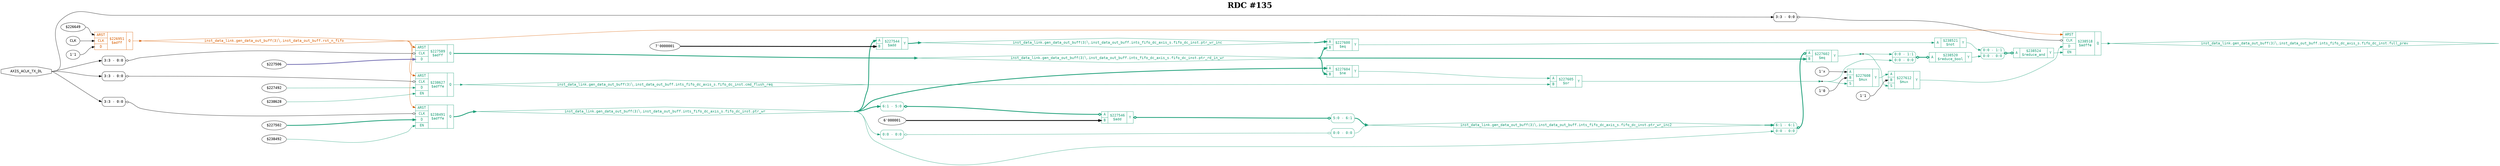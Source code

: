 digraph "spacefibre_light_top" {
label=<<b>RDC #135</b>>;
labelloc="t"
fontsize="30"
node ["fontname"="Courier"]
edge ["fontname"="Courier"]
rankdir="LR";
remincross=true;
n10 [ shape=octagon, label="AXIS_ACLK_TX_DL", color="black", fontcolor="black", href="/src/ip_spacefibre_light_top/spacefibre_light_top.vhd#58" ];
n11 [ shape=diamond, label="inst_data_link.gen_data_out_buff(3)&#9586;.inst_data_out_buff.ints_fifo_dc_axis_s.fifo_dc_inst.cmd_flush_req", colorscheme="dark28", color="1", fontcolor="1", href="/src/ip/fifo_dc/fifo_dc.vhd#111" ];
n12 [ shape=diamond, label="inst_data_link.gen_data_out_buff(3)&#9586;.inst_data_out_buff.ints_fifo_dc_axis_s.fifo_dc_inst.full_prev", colorscheme="dark28", color="1", fontcolor="1", href="/src/ip/fifo_dc/fifo_dc.vhd#128" ];
n13 [ shape=diamond, label="inst_data_link.gen_data_out_buff(3)&#9586;.inst_data_out_buff.ints_fifo_dc_axis_s.fifo_dc_inst.ptr_rd_in_wr", colorscheme="dark28", color="1", fontcolor="1", href="/src/ip/fifo_dc/fifo_dc.vhd#106" ];
n14 [ shape=diamond, label="inst_data_link.gen_data_out_buff(3)&#9586;.inst_data_out_buff.ints_fifo_dc_axis_s.fifo_dc_inst.ptr_wr", colorscheme="dark28", color="1", fontcolor="1", href="/src/ip/fifo_dc/fifo_dc.vhd#94" ];
n15 [ shape=diamond, label="inst_data_link.gen_data_out_buff(3)&#9586;.inst_data_out_buff.ints_fifo_dc_axis_s.fifo_dc_inst.ptr_wr_inc", colorscheme="dark28", color="1", fontcolor="1", href="/src/ip/fifo_dc/fifo_dc.vhd#95" ];
n16 [ shape=diamond, label="inst_data_link.gen_data_out_buff(3)&#9586;.inst_data_out_buff.ints_fifo_dc_axis_s.fifo_dc_inst.ptr_wr_inc2", colorscheme="dark28", color="1", fontcolor="1", href="/src/ip/fifo_dc/fifo_dc.vhd#96" ];
n17 [ shape=diamond, label="inst_data_link.gen_data_out_buff(3)&#9586;.inst_data_out_buff.rst_n_fifo", colorscheme="dark28", color="2", fontcolor="2", href="/src/module_data_link/data_out_buf.vhd#165" ];
{ rank="source"; n10;}
{ rank="sink";}
v1 [ label="$227502" ];
v2 [ label="$238492" ];
c23 [ shape=record, label="{{<p18> ARST|<p19> CLK|<p20> D|<p21> EN}|$238491\n$adffe|{<p22> Q}}", colorscheme="dark28", color="1", fontcolor="1" , href="/src/ip/fifo_dc/fifo_dc.vhd#199"  ];
x0 [ shape=record, style=rounded, label="<s0> 3:3 - 0:0 ", color="black", fontcolor="black" ];
x0:e -> c23:p19:w [arrowhead=odiamond, arrowtail=odiamond, dir=both, color="black", fontcolor="black", label=""];
c24 [ shape=record, label="{{<p18> ARST|<p19> CLK|<p20> D|<p21> EN}|$238518\n$adffe|{<p22> Q}}", colorscheme="dark28", color="1", fontcolor="1" , href="/src/ip/fifo_dc/fifo_dc.vhd#256"  ];
x3 [ shape=record, style=rounded, label="<s0> 3:3 - 0:0 ", color="black", fontcolor="black" ];
x3:e -> c24:p19:w [arrowhead=odiamond, arrowtail=odiamond, dir=both, color="black", fontcolor="black", label=""];
v5 [ label="$227492" ];
v6 [ label="$238628" ];
c25 [ shape=record, label="{{<p18> ARST|<p19> CLK|<p20> D|<p21> EN}|$238627\n$adffe|{<p22> Q}}", colorscheme="dark28", color="1", fontcolor="1" , href="/src/ip/fifo_dc/fifo_dc.vhd#440"  ];
x4 [ shape=record, style=rounded, label="<s0> 3:3 - 0:0 ", color="black", fontcolor="black" ];
x4:e -> c25:p19:w [arrowhead=odiamond, arrowtail=odiamond, dir=both, color="black", fontcolor="black", label=""];
c28 [ shape=record, label="{{<p26> A}|$238520\n$reduce_bool|{<p27> Y}}", colorscheme="dark28", color="1", fontcolor="1" ];
x7 [ shape=record, style=rounded, label="<s1> 0:0 - 1:1 |<s0> 0:0 - 0:0 ", colorscheme="dark28", color="1", fontcolor="1" ];
x7:e -> c28:p26:w [arrowhead=odiamond, arrowtail=odiamond, dir=both, colorscheme="dark28", color="1", fontcolor="1", style="setlinewidth(3)", label=""];
c29 [ shape=record, label="{{<p26> A}|$238521\n$not|{<p27> Y}}", colorscheme="dark28", color="1", fontcolor="1" ];
c30 [ shape=record, label="{{<p26> A}|$238524\n$reduce_and|{<p27> Y}}", colorscheme="dark28", color="1", fontcolor="1" ];
x8 [ shape=record, style=rounded, label="<s1> 0:0 - 1:1 |<s0> 0:0 - 0:0 ", colorscheme="dark28", color="1", fontcolor="1" ];
x8:e -> c30:p26:w [arrowhead=odiamond, arrowtail=odiamond, dir=both, colorscheme="dark28", color="1", fontcolor="1", style="setlinewidth(3)", label=""];
v9 [ label="$226649" ];
v10 [ label="CLK" ];
v11 [ label="1'1" ];
c31 [ shape=record, label="{{<p18> ARST|<p19> CLK|<p20> D}|$226951\n$adff|{<p22> Q}}", colorscheme="dark28", color="2", fontcolor="2" , href="/src/module_data_link/data_out_buf.vhd#225"  ];
v12 [ label="7'0000001" ];
c33 [ shape=record, label="{{<p26> A|<p32> B}|$227544\n$add|{<p27> Y}}", colorscheme="dark28", color="1", fontcolor="1" , href="/src/ip/fifo_dc/fifo_dc.vhd#170"  ];
v14 [ label="6'000001" ];
c34 [ shape=record, label="{{<p26> A|<p32> B}|$227546\n$add|{<p27> Y}}", colorscheme="dark28", color="1", fontcolor="1" , href="/src/ip/fifo_dc/fifo_dc.vhd#171"  ];
x13 [ shape=record, style=rounded, label="<s0> 6:1 - 5:0 ", colorscheme="dark28", color="1", fontcolor="1" ];
x13:e -> c34:p26:w [arrowhead=odiamond, arrowtail=odiamond, dir=both, colorscheme="dark28", color="1", fontcolor="1", style="setlinewidth(3)", label=""];
x15 [ shape=record, style=rounded, label="<s0> 5:0 - 6:1 ", colorscheme="dark28", color="1", fontcolor="1" ];
c34:p27:e -> x15:w [arrowhead=odiamond, arrowtail=odiamond, dir=both, colorscheme="dark28", color="1", fontcolor="1", style="setlinewidth(3)", label=""];
c35 [ shape=record, label="{{<p26> A|<p32> B}|$227600\n$eq|{<p27> Y}}", colorscheme="dark28", color="1", fontcolor="1" , href="/src/ip/fifo_dc/fifo_dc.vhd#262"  ];
c36 [ shape=record, label="{{<p26> A|<p32> B}|$227602\n$eq|{<p27> Y}}", colorscheme="dark28", color="1", fontcolor="1" , href="/src/ip/fifo_dc/fifo_dc.vhd#264"  ];
x16 [ shape=record, style=rounded, label="<s1> 6:1 - 6:1 |<s0> 0:0 - 0:0 ", colorscheme="dark28", color="1", fontcolor="1" ];
x16:e -> c36:p26:w [arrowhead=odiamond, arrowtail=odiamond, dir=both, colorscheme="dark28", color="1", fontcolor="1", style="setlinewidth(3)", label=""];
c37 [ shape=record, label="{{<p26> A|<p32> B}|$227605\n$or|{<p27> Y}}", colorscheme="dark28", color="1", fontcolor="1" , href="/src/ip/fifo_dc/fifo_dc.vhd#266"  ];
v17 [ label="1'x" ];
v18 [ label="1'0" ];
c39 [ shape=record, label="{{<p26> A|<p32> B|<p38> S}|$227608\n$mux|{<p27> Y}}", colorscheme="dark28", color="1", fontcolor="1" , href="/src/ip/fifo_dc/fifo_dc.vhd#262"  ];
v19 [ label="1'1" ];
c40 [ shape=record, label="{{<p26> A|<p32> B|<p38> S}|$227612\n$mux|{<p27> Y}}", colorscheme="dark28", color="1", fontcolor="1" , href="/src/ip/fifo_dc/fifo_dc.vhd#262"  ];
c41 [ shape=record, label="{{<p26> A|<p32> B}|$227604\n$ne|{<p27> Y}}", colorscheme="dark28", color="1", fontcolor="1" , href="/src/ip/fifo_dc/fifo_dc.vhd#266"  ];
v21 [ label="$227506" ];
c42 [ shape=record, label="{{<p18> ARST|<p19> CLK|<p20> D}|$227589\n$adff|{<p22> Q}}", colorscheme="dark28", color="1", fontcolor="1" , href="/src/ip/fifo_dc/fifo_dc.vhd#222"  ];
x20 [ shape=record, style=rounded, label="<s0> 3:3 - 0:0 ", color="black", fontcolor="black" ];
x20:e -> c42:p19:w [arrowhead=odiamond, arrowtail=odiamond, dir=both, color="black", fontcolor="black", label=""];
x22 [ shape=record, style=rounded, label="<s0> 0:0 - 0:0 ", colorscheme="dark28", color="1", fontcolor="1" ];
x23 [ shape=record, style=rounded, label="<s0> 0:0 - 0:0 ", colorscheme="dark28", color="1", fontcolor="1" ];
x22:e -> x23:w [arrowhead=odiamond, arrowtail=odiamond, dir=both, colorscheme="dark28", color="1", fontcolor="1", label=""];
c28:p27:e -> x8:s0:w [colorscheme="dark28", color="1", fontcolor="1", label=""];
n10:e -> x0:s0:w [color="black", fontcolor="black", label=""];
n10:e -> x20:s0:w [color="black", fontcolor="black", label=""];
n10:e -> x3:s0:w [color="black", fontcolor="black", label=""];
n10:e -> x4:s0:w [color="black", fontcolor="black", label=""];
c25:p22:e -> n11:w [colorscheme="dark28", color="1", fontcolor="1", label=""];
n11:e -> c37:p32:w [colorscheme="dark28", color="1", fontcolor="1", label=""];
c24:p22:e -> n12:w [colorscheme="dark28", color="1", fontcolor="1", label=""];
c42:p22:e -> n13:w [colorscheme="dark28", color="1", fontcolor="1", style="setlinewidth(3)", label=""];
n13:e -> c35:p32:w [colorscheme="dark28", color="1", fontcolor="1", style="setlinewidth(3)", label=""];
n13:e -> c36:p32:w [colorscheme="dark28", color="1", fontcolor="1", style="setlinewidth(3)", label=""];
n13:e -> c41:p32:w [colorscheme="dark28", color="1", fontcolor="1", style="setlinewidth(3)", label=""];
c23:p22:e -> n14:w [colorscheme="dark28", color="1", fontcolor="1", style="setlinewidth(3)", label=""];
n14:e -> c33:p26:w [colorscheme="dark28", color="1", fontcolor="1", style="setlinewidth(3)", label=""];
n14:e -> c41:p26:w [colorscheme="dark28", color="1", fontcolor="1", style="setlinewidth(3)", label=""];
n14:e -> x13:s0:w [colorscheme="dark28", color="1", fontcolor="1", style="setlinewidth(3)", label=""];
n14:e -> x16:s0:w [colorscheme="dark28", color="1", fontcolor="1", label=""];
n14:e -> x22:s0:w [colorscheme="dark28", color="1", fontcolor="1", label=""];
c33:p27:e -> n15:w [colorscheme="dark28", color="1", fontcolor="1", style="setlinewidth(3)", label=""];
n15:e -> c35:p26:w [colorscheme="dark28", color="1", fontcolor="1", style="setlinewidth(3)", label=""];
x15:s0:e -> n16:w [colorscheme="dark28", color="1", fontcolor="1", style="setlinewidth(3)", label=""];
x23:s0:e -> n16:w [colorscheme="dark28", color="1", fontcolor="1", label=""];
n16:e -> x16:s1:w [colorscheme="dark28", color="1", fontcolor="1", style="setlinewidth(3)", label=""];
c31:p22:e -> n17:w [colorscheme="dark28", color="2", fontcolor="2", label=""];
n17:e -> c23:p18:w [colorscheme="dark28", color="2", fontcolor="2", label=""];
n17:e -> c24:p18:w [colorscheme="dark28", color="2", fontcolor="2", label=""];
n17:e -> c25:p18:w [colorscheme="dark28", color="2", fontcolor="2", label=""];
n17:e -> c42:p18:w [colorscheme="dark28", color="2", fontcolor="2", label=""];
c30:p27:e -> c24:p21:w [colorscheme="dark28", color="1", fontcolor="1", label=""];
c29:p27:e -> x8:s1:w [colorscheme="dark28", color="1", fontcolor="1", label=""];
c35:p27:e -> c29:p26:w [colorscheme="dark28", color="1", fontcolor="1", label=""];
n5 [ shape=point ];
c36:p27:e -> n5:w [colorscheme="dark28", color="1", fontcolor="1", label=""];
n5:e -> c40:p38:w [colorscheme="dark28", color="1", fontcolor="1", label=""];
n5:e -> x7:s1:w [colorscheme="dark28", color="1", fontcolor="1", label=""];
c41:p27:e -> c37:p26:w [colorscheme="dark28", color="1", fontcolor="1", label=""];
n7 [ shape=point ];
c37:p27:e -> n7:w [colorscheme="dark28", color="1", fontcolor="1", label=""];
n7:e -> c39:p38:w [colorscheme="dark28", color="1", fontcolor="1", label=""];
n7:e -> x7:s0:w [colorscheme="dark28", color="1", fontcolor="1", label=""];
c39:p27:e -> c40:p26:w [colorscheme="dark28", color="1", fontcolor="1", label=""];
c40:p27:e -> c24:p20:w [colorscheme="dark28", color="1", fontcolor="1", label=""];
v1:e -> c23:p20:w [colorscheme="dark28", color="1", fontcolor="1", style="setlinewidth(3)", label=""];
v10:e -> c31:p19:w [color="black", fontcolor="black", label=""];
v11:e -> c31:p20:w [color="black", fontcolor="black", label=""];
v12:e -> c33:p32:w [color="black", fontcolor="black", style="setlinewidth(3)", label=""];
v14:e -> c34:p32:w [color="black", fontcolor="black", style="setlinewidth(3)", label=""];
v17:e -> c39:p26:w [color="black", fontcolor="black", label=""];
v18:e -> c39:p32:w [color="black", fontcolor="black", label=""];
v19:e -> c40:p32:w [color="black", fontcolor="black", label=""];
v2:e -> c23:p21:w [colorscheme="dark28", color="1", fontcolor="1", label=""];
v21:e -> c42:p20:w [colorscheme="dark28", color="3", fontcolor="3", style="setlinewidth(3)", label=""];
v5:e -> c25:p20:w [colorscheme="dark28", color="1", fontcolor="1", label=""];
v6:e -> c25:p21:w [colorscheme="dark28", color="1", fontcolor="1", label=""];
v9:e -> c31:p18:w [color="black", fontcolor="black", label=""];
}
